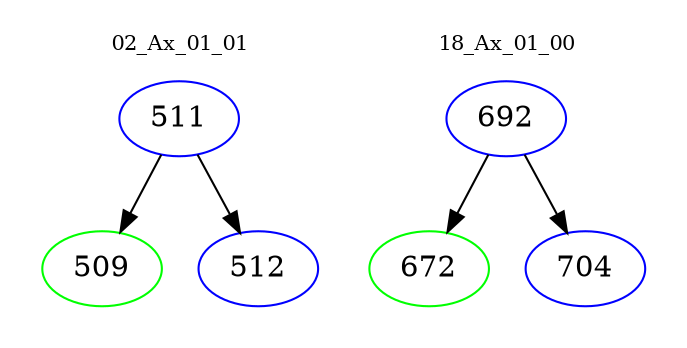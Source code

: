 digraph{
subgraph cluster_0 {
color = white
label = "02_Ax_01_01";
fontsize=10;
T0_511 [label="511", color="blue"]
T0_511 -> T0_509 [color="black"]
T0_509 [label="509", color="green"]
T0_511 -> T0_512 [color="black"]
T0_512 [label="512", color="blue"]
}
subgraph cluster_1 {
color = white
label = "18_Ax_01_00";
fontsize=10;
T1_692 [label="692", color="blue"]
T1_692 -> T1_672 [color="black"]
T1_672 [label="672", color="green"]
T1_692 -> T1_704 [color="black"]
T1_704 [label="704", color="blue"]
}
}
